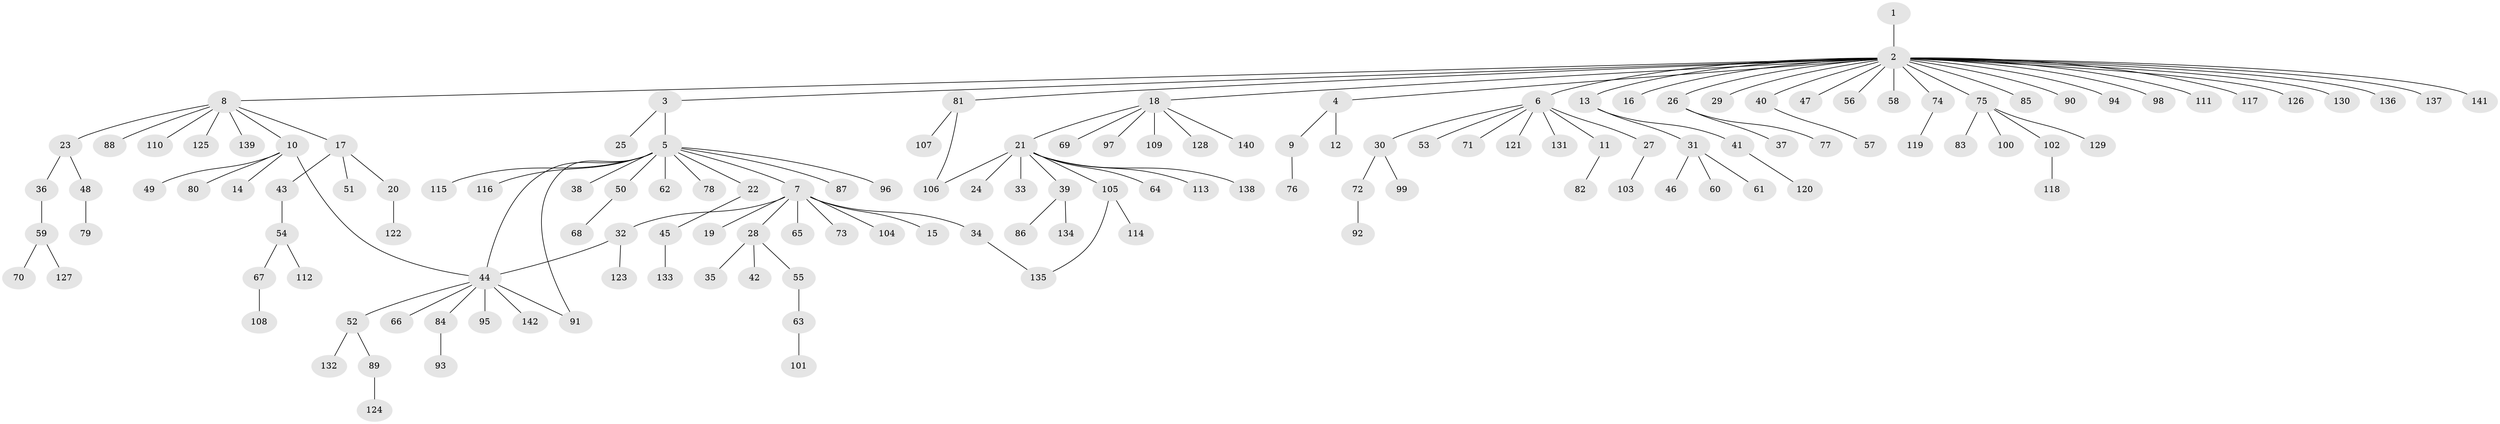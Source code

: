 // coarse degree distribution, {1: 0.7181818181818181, 29: 0.00909090909090909, 2: 0.09090909090909091, 12: 0.00909090909090909, 9: 0.01818181818181818, 8: 0.01818181818181818, 7: 0.00909090909090909, 4: 0.01818181818181818, 3: 0.1, 6: 0.00909090909090909}
// Generated by graph-tools (version 1.1) at 2025/23/03/03/25 07:23:50]
// undirected, 142 vertices, 146 edges
graph export_dot {
graph [start="1"]
  node [color=gray90,style=filled];
  1;
  2;
  3;
  4;
  5;
  6;
  7;
  8;
  9;
  10;
  11;
  12;
  13;
  14;
  15;
  16;
  17;
  18;
  19;
  20;
  21;
  22;
  23;
  24;
  25;
  26;
  27;
  28;
  29;
  30;
  31;
  32;
  33;
  34;
  35;
  36;
  37;
  38;
  39;
  40;
  41;
  42;
  43;
  44;
  45;
  46;
  47;
  48;
  49;
  50;
  51;
  52;
  53;
  54;
  55;
  56;
  57;
  58;
  59;
  60;
  61;
  62;
  63;
  64;
  65;
  66;
  67;
  68;
  69;
  70;
  71;
  72;
  73;
  74;
  75;
  76;
  77;
  78;
  79;
  80;
  81;
  82;
  83;
  84;
  85;
  86;
  87;
  88;
  89;
  90;
  91;
  92;
  93;
  94;
  95;
  96;
  97;
  98;
  99;
  100;
  101;
  102;
  103;
  104;
  105;
  106;
  107;
  108;
  109;
  110;
  111;
  112;
  113;
  114;
  115;
  116;
  117;
  118;
  119;
  120;
  121;
  122;
  123;
  124;
  125;
  126;
  127;
  128;
  129;
  130;
  131;
  132;
  133;
  134;
  135;
  136;
  137;
  138;
  139;
  140;
  141;
  142;
  1 -- 2;
  2 -- 3;
  2 -- 4;
  2 -- 6;
  2 -- 8;
  2 -- 13;
  2 -- 16;
  2 -- 18;
  2 -- 26;
  2 -- 29;
  2 -- 40;
  2 -- 47;
  2 -- 56;
  2 -- 58;
  2 -- 74;
  2 -- 75;
  2 -- 81;
  2 -- 85;
  2 -- 90;
  2 -- 94;
  2 -- 98;
  2 -- 111;
  2 -- 117;
  2 -- 126;
  2 -- 130;
  2 -- 136;
  2 -- 137;
  2 -- 141;
  3 -- 5;
  3 -- 25;
  4 -- 9;
  4 -- 12;
  5 -- 7;
  5 -- 22;
  5 -- 38;
  5 -- 44;
  5 -- 50;
  5 -- 62;
  5 -- 78;
  5 -- 87;
  5 -- 91;
  5 -- 96;
  5 -- 115;
  5 -- 116;
  6 -- 11;
  6 -- 27;
  6 -- 30;
  6 -- 53;
  6 -- 71;
  6 -- 121;
  6 -- 131;
  7 -- 15;
  7 -- 19;
  7 -- 28;
  7 -- 32;
  7 -- 34;
  7 -- 65;
  7 -- 73;
  7 -- 104;
  8 -- 10;
  8 -- 17;
  8 -- 23;
  8 -- 88;
  8 -- 110;
  8 -- 125;
  8 -- 139;
  9 -- 76;
  10 -- 14;
  10 -- 44;
  10 -- 49;
  10 -- 80;
  11 -- 82;
  13 -- 31;
  13 -- 41;
  17 -- 20;
  17 -- 43;
  17 -- 51;
  18 -- 21;
  18 -- 69;
  18 -- 97;
  18 -- 109;
  18 -- 128;
  18 -- 140;
  20 -- 122;
  21 -- 24;
  21 -- 33;
  21 -- 39;
  21 -- 64;
  21 -- 105;
  21 -- 106;
  21 -- 113;
  21 -- 138;
  22 -- 45;
  23 -- 36;
  23 -- 48;
  26 -- 37;
  26 -- 77;
  27 -- 103;
  28 -- 35;
  28 -- 42;
  28 -- 55;
  30 -- 72;
  30 -- 99;
  31 -- 46;
  31 -- 60;
  31 -- 61;
  32 -- 44;
  32 -- 123;
  34 -- 135;
  36 -- 59;
  39 -- 86;
  39 -- 134;
  40 -- 57;
  41 -- 120;
  43 -- 54;
  44 -- 52;
  44 -- 66;
  44 -- 84;
  44 -- 91;
  44 -- 95;
  44 -- 142;
  45 -- 133;
  48 -- 79;
  50 -- 68;
  52 -- 89;
  52 -- 132;
  54 -- 67;
  54 -- 112;
  55 -- 63;
  59 -- 70;
  59 -- 127;
  63 -- 101;
  67 -- 108;
  72 -- 92;
  74 -- 119;
  75 -- 83;
  75 -- 100;
  75 -- 102;
  75 -- 129;
  81 -- 106;
  81 -- 107;
  84 -- 93;
  89 -- 124;
  102 -- 118;
  105 -- 114;
  105 -- 135;
}
